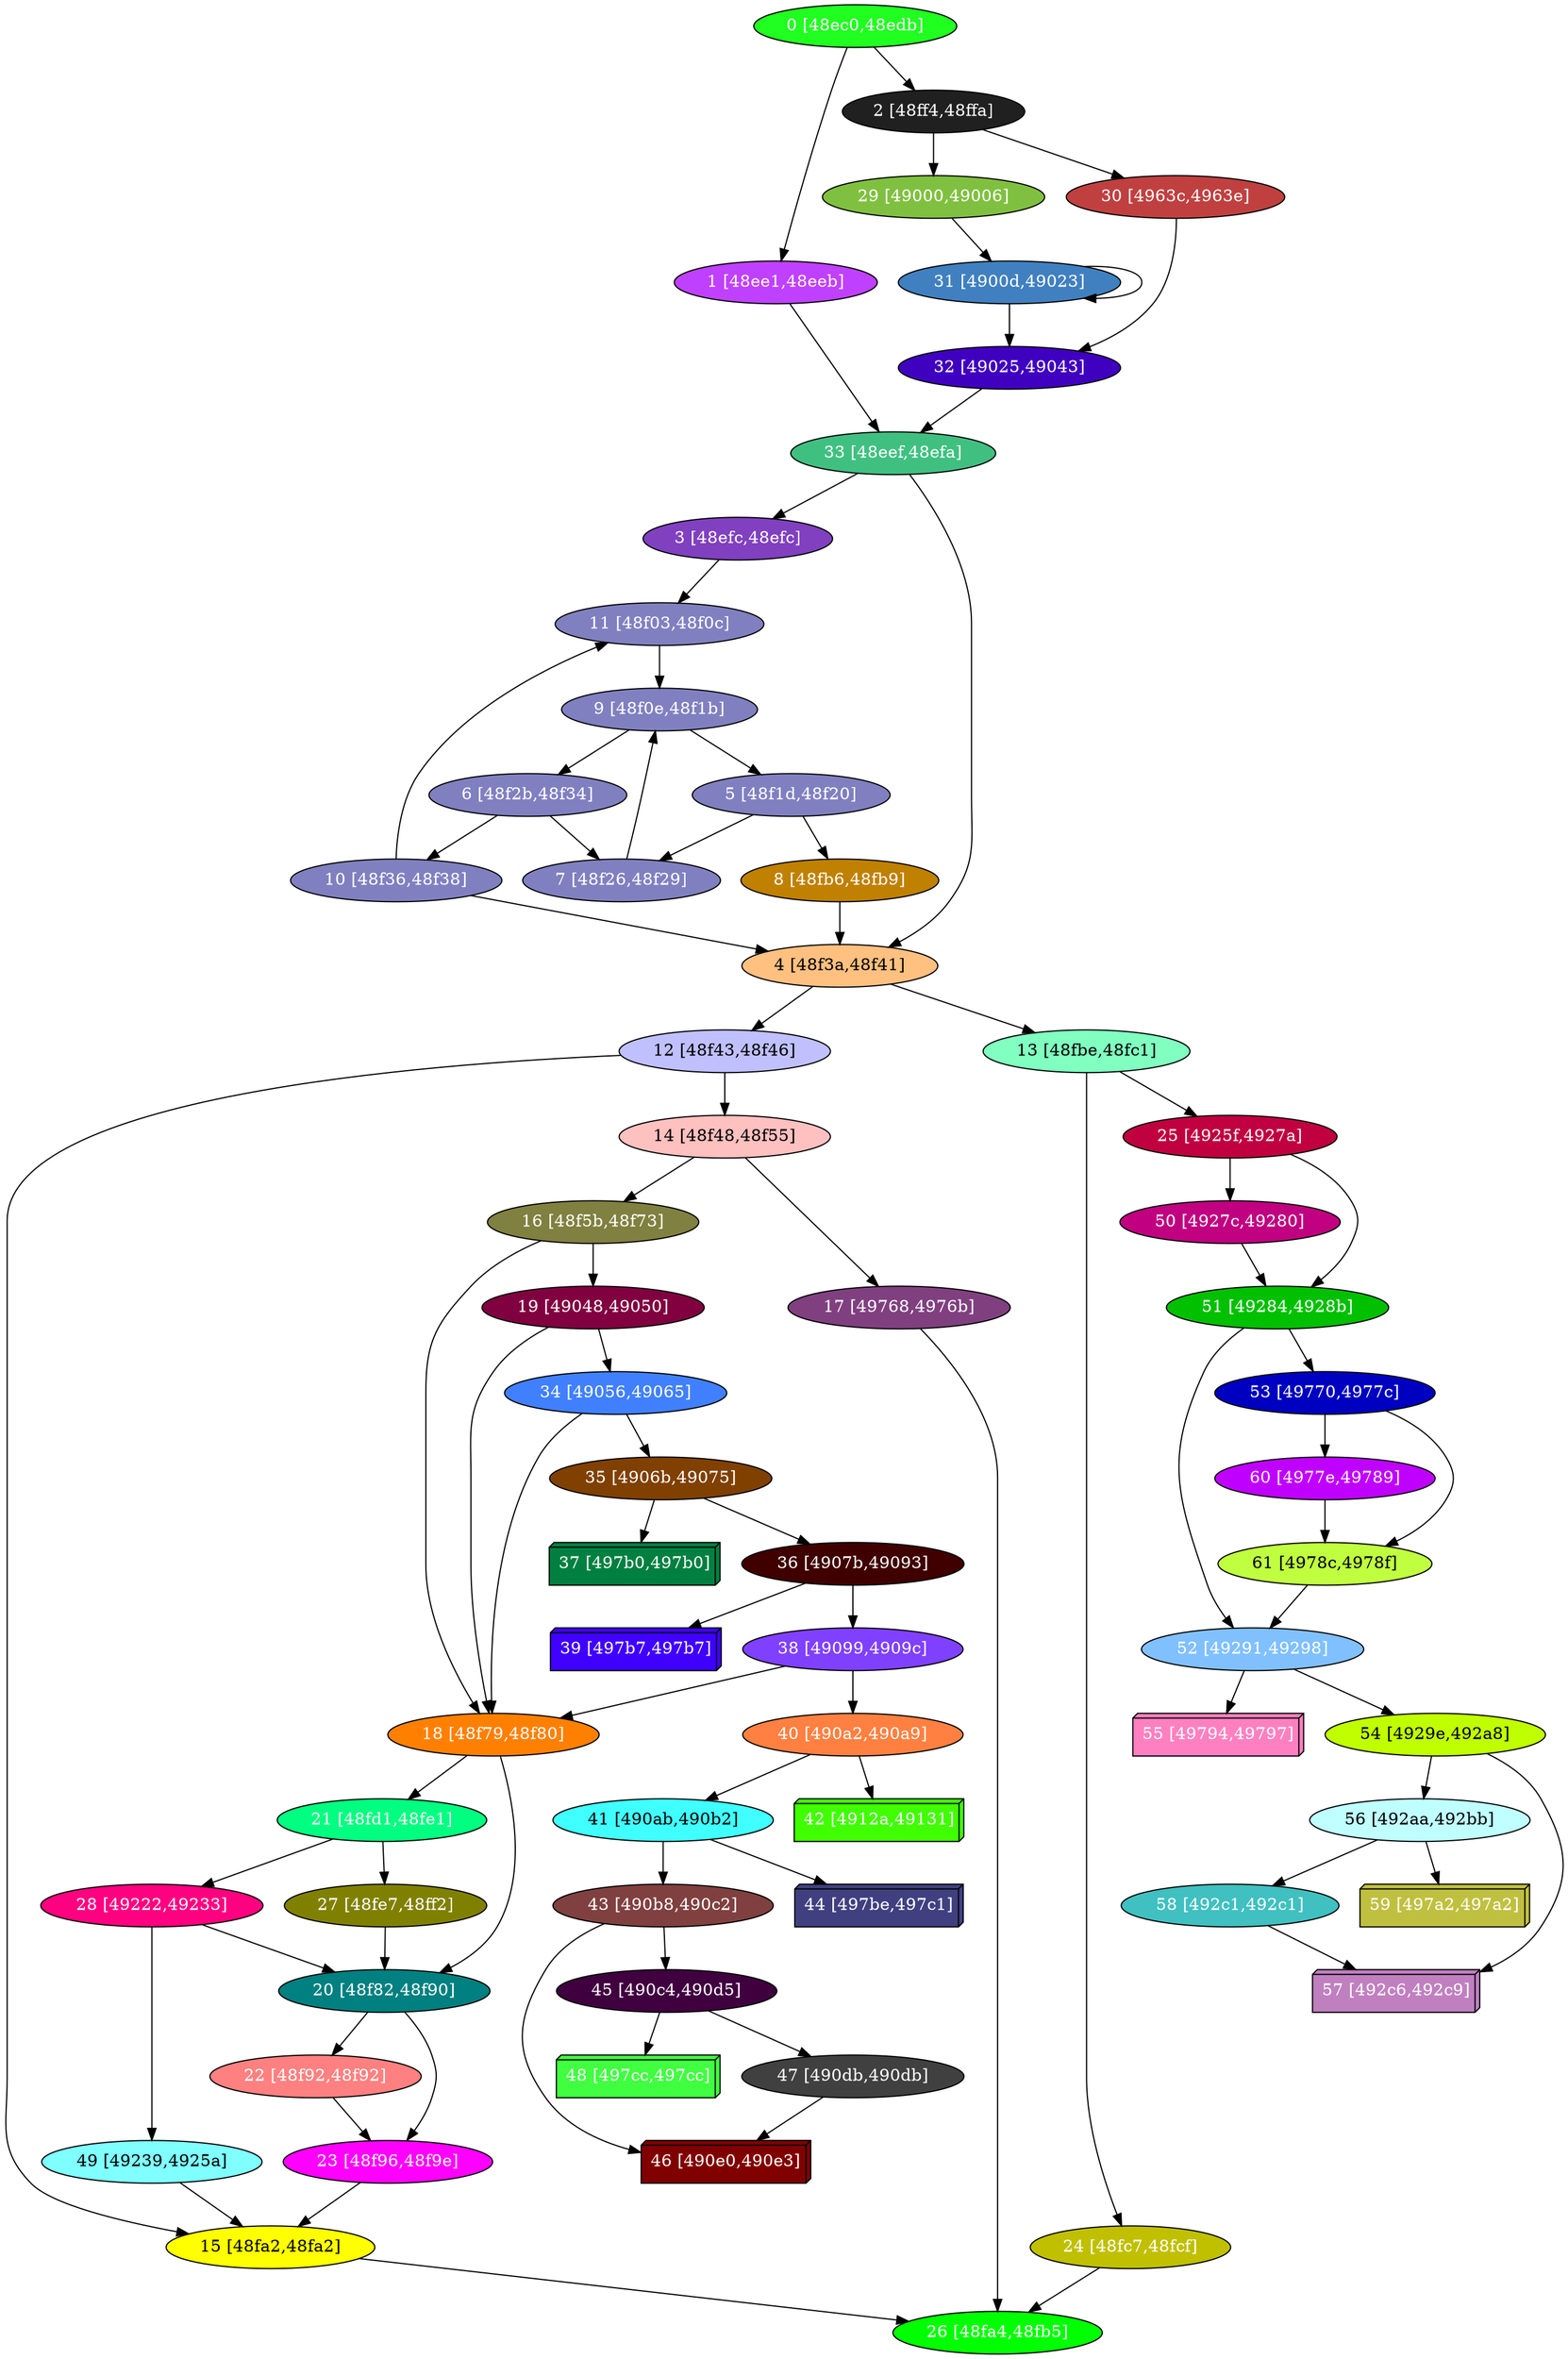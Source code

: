 diGraph libnss3{
	libnss3_0  [style=filled fillcolor="#20FF20" fontcolor="#ffffff" shape=oval label="0 [48ec0,48edb]"]
	libnss3_1  [style=filled fillcolor="#C040FF" fontcolor="#ffffff" shape=oval label="1 [48ee1,48eeb]"]
	libnss3_2  [style=filled fillcolor="#202020" fontcolor="#ffffff" shape=oval label="2 [48ff4,48ffa]"]
	libnss3_3  [style=filled fillcolor="#8040C0" fontcolor="#ffffff" shape=oval label="3 [48efc,48efc]"]
	libnss3_4  [style=filled fillcolor="#FFC080" fontcolor="#000000" shape=oval label="4 [48f3a,48f41]"]
	libnss3_5  [style=filled fillcolor="#8080C0" fontcolor="#ffffff" shape=oval label="5 [48f1d,48f20]"]
	libnss3_6  [style=filled fillcolor="#8080C0" fontcolor="#ffffff" shape=oval label="6 [48f2b,48f34]"]
	libnss3_7  [style=filled fillcolor="#8080C0" fontcolor="#ffffff" shape=oval label="7 [48f26,48f29]"]
	libnss3_8  [style=filled fillcolor="#C08000" fontcolor="#ffffff" shape=oval label="8 [48fb6,48fb9]"]
	libnss3_9  [style=filled fillcolor="#8080C0" fontcolor="#ffffff" shape=oval label="9 [48f0e,48f1b]"]
	libnss3_a  [style=filled fillcolor="#8080C0" fontcolor="#ffffff" shape=oval label="10 [48f36,48f38]"]
	libnss3_b  [style=filled fillcolor="#8080C0" fontcolor="#ffffff" shape=oval label="11 [48f03,48f0c]"]
	libnss3_c  [style=filled fillcolor="#C0C0FF" fontcolor="#000000" shape=oval label="12 [48f43,48f46]"]
	libnss3_d  [style=filled fillcolor="#80FFC0" fontcolor="#000000" shape=oval label="13 [48fbe,48fc1]"]
	libnss3_e  [style=filled fillcolor="#FFC0C0" fontcolor="#000000" shape=oval label="14 [48f48,48f55]"]
	libnss3_f  [style=filled fillcolor="#FFFF00" fontcolor="#000000" shape=oval label="15 [48fa2,48fa2]"]
	libnss3_10  [style=filled fillcolor="#808040" fontcolor="#ffffff" shape=oval label="16 [48f5b,48f73]"]
	libnss3_11  [style=filled fillcolor="#804080" fontcolor="#ffffff" shape=oval label="17 [49768,4976b]"]
	libnss3_12  [style=filled fillcolor="#FF8000" fontcolor="#ffffff" shape=oval label="18 [48f79,48f80]"]
	libnss3_13  [style=filled fillcolor="#800040" fontcolor="#ffffff" shape=oval label="19 [49048,49050]"]
	libnss3_14  [style=filled fillcolor="#008080" fontcolor="#ffffff" shape=oval label="20 [48f82,48f90]"]
	libnss3_15  [style=filled fillcolor="#00FF80" fontcolor="#ffffff" shape=oval label="21 [48fd1,48fe1]"]
	libnss3_16  [style=filled fillcolor="#FF8080" fontcolor="#ffffff" shape=oval label="22 [48f92,48f92]"]
	libnss3_17  [style=filled fillcolor="#FF00FF" fontcolor="#ffffff" shape=oval label="23 [48f96,48f9e]"]
	libnss3_18  [style=filled fillcolor="#C0C000" fontcolor="#ffffff" shape=oval label="24 [48fc7,48fcf]"]
	libnss3_19  [style=filled fillcolor="#C00040" fontcolor="#ffffff" shape=oval label="25 [4925f,4927a]"]
	libnss3_1a  [style=filled fillcolor="#00FF00" fontcolor="#ffffff" shape=oval label="26 [48fa4,48fb5]"]
	libnss3_1b  [style=filled fillcolor="#808000" fontcolor="#ffffff" shape=oval label="27 [48fe7,48ff2]"]
	libnss3_1c  [style=filled fillcolor="#FF0080" fontcolor="#ffffff" shape=oval label="28 [49222,49233]"]
	libnss3_1d  [style=filled fillcolor="#80C040" fontcolor="#ffffff" shape=oval label="29 [49000,49006]"]
	libnss3_1e  [style=filled fillcolor="#C04040" fontcolor="#ffffff" shape=oval label="30 [4963c,4963e]"]
	libnss3_1f  [style=filled fillcolor="#4080C0" fontcolor="#ffffff" shape=oval label="31 [4900d,49023]"]
	libnss3_20  [style=filled fillcolor="#4000C0" fontcolor="#ffffff" shape=oval label="32 [49025,49043]"]
	libnss3_21  [style=filled fillcolor="#40C080" fontcolor="#ffffff" shape=oval label="33 [48eef,48efa]"]
	libnss3_22  [style=filled fillcolor="#4080FF" fontcolor="#ffffff" shape=oval label="34 [49056,49065]"]
	libnss3_23  [style=filled fillcolor="#804000" fontcolor="#ffffff" shape=oval label="35 [4906b,49075]"]
	libnss3_24  [style=filled fillcolor="#400000" fontcolor="#ffffff" shape=oval label="36 [4907b,49093]"]
	libnss3_25  [style=filled fillcolor="#008040" fontcolor="#ffffff" shape=box3d label="37 [497b0,497b0]"]
	libnss3_26  [style=filled fillcolor="#8040FF" fontcolor="#ffffff" shape=oval label="38 [49099,4909c]"]
	libnss3_27  [style=filled fillcolor="#4000FF" fontcolor="#ffffff" shape=box3d label="39 [497b7,497b7]"]
	libnss3_28  [style=filled fillcolor="#FF8040" fontcolor="#ffffff" shape=oval label="40 [490a2,490a9]"]
	libnss3_29  [style=filled fillcolor="#40FFFF" fontcolor="#000000" shape=oval label="41 [490ab,490b2]"]
	libnss3_2a  [style=filled fillcolor="#40FF00" fontcolor="#ffffff" shape=box3d label="42 [4912a,49131]"]
	libnss3_2b  [style=filled fillcolor="#804040" fontcolor="#ffffff" shape=oval label="43 [490b8,490c2]"]
	libnss3_2c  [style=filled fillcolor="#404080" fontcolor="#ffffff" shape=box3d label="44 [497be,497c1]"]
	libnss3_2d  [style=filled fillcolor="#400040" fontcolor="#ffffff" shape=oval label="45 [490c4,490d5]"]
	libnss3_2e  [style=filled fillcolor="#800000" fontcolor="#ffffff" shape=box3d label="46 [490e0,490e3]"]
	libnss3_2f  [style=filled fillcolor="#404040" fontcolor="#ffffff" shape=oval label="47 [490db,490db]"]
	libnss3_30  [style=filled fillcolor="#40FF40" fontcolor="#ffffff" shape=box3d label="48 [497cc,497cc]"]
	libnss3_31  [style=filled fillcolor="#80FFFF" fontcolor="#000000" shape=oval label="49 [49239,4925a]"]
	libnss3_32  [style=filled fillcolor="#C00080" fontcolor="#ffffff" shape=oval label="50 [4927c,49280]"]
	libnss3_33  [style=filled fillcolor="#00C000" fontcolor="#ffffff" shape=oval label="51 [49284,4928b]"]
	libnss3_34  [style=filled fillcolor="#80C0FF" fontcolor="#ffffff" shape=oval label="52 [49291,49298]"]
	libnss3_35  [style=filled fillcolor="#0000C0" fontcolor="#ffffff" shape=oval label="53 [49770,4977c]"]
	libnss3_36  [style=filled fillcolor="#C0FF00" fontcolor="#000000" shape=oval label="54 [4929e,492a8]"]
	libnss3_37  [style=filled fillcolor="#FF80C0" fontcolor="#ffffff" shape=box3d label="55 [49794,49797]"]
	libnss3_38  [style=filled fillcolor="#C0FFFF" fontcolor="#000000" shape=oval label="56 [492aa,492bb]"]
	libnss3_39  [style=filled fillcolor="#C080C0" fontcolor="#ffffff" shape=box3d label="57 [492c6,492c9]"]
	libnss3_3a  [style=filled fillcolor="#40C0C0" fontcolor="#ffffff" shape=oval label="58 [492c1,492c1]"]
	libnss3_3b  [style=filled fillcolor="#C0C040" fontcolor="#ffffff" shape=box3d label="59 [497a2,497a2]"]
	libnss3_3c  [style=filled fillcolor="#C000FF" fontcolor="#ffffff" shape=oval label="60 [4977e,49789]"]
	libnss3_3d  [style=filled fillcolor="#C0FF40" fontcolor="#000000" shape=oval label="61 [4978c,4978f]"]

	libnss3_0 -> libnss3_1
	libnss3_0 -> libnss3_2
	libnss3_1 -> libnss3_21
	libnss3_2 -> libnss3_1d
	libnss3_2 -> libnss3_1e
	libnss3_3 -> libnss3_b
	libnss3_4 -> libnss3_c
	libnss3_4 -> libnss3_d
	libnss3_5 -> libnss3_7
	libnss3_5 -> libnss3_8
	libnss3_6 -> libnss3_7
	libnss3_6 -> libnss3_a
	libnss3_7 -> libnss3_9
	libnss3_8 -> libnss3_4
	libnss3_9 -> libnss3_5
	libnss3_9 -> libnss3_6
	libnss3_a -> libnss3_4
	libnss3_a -> libnss3_b
	libnss3_b -> libnss3_9
	libnss3_c -> libnss3_e
	libnss3_c -> libnss3_f
	libnss3_d -> libnss3_18
	libnss3_d -> libnss3_19
	libnss3_e -> libnss3_10
	libnss3_e -> libnss3_11
	libnss3_f -> libnss3_1a
	libnss3_10 -> libnss3_12
	libnss3_10 -> libnss3_13
	libnss3_11 -> libnss3_1a
	libnss3_12 -> libnss3_14
	libnss3_12 -> libnss3_15
	libnss3_13 -> libnss3_12
	libnss3_13 -> libnss3_22
	libnss3_14 -> libnss3_16
	libnss3_14 -> libnss3_17
	libnss3_15 -> libnss3_1b
	libnss3_15 -> libnss3_1c
	libnss3_16 -> libnss3_17
	libnss3_17 -> libnss3_f
	libnss3_18 -> libnss3_1a
	libnss3_19 -> libnss3_32
	libnss3_19 -> libnss3_33
	libnss3_1b -> libnss3_14
	libnss3_1c -> libnss3_14
	libnss3_1c -> libnss3_31
	libnss3_1d -> libnss3_1f
	libnss3_1e -> libnss3_20
	libnss3_1f -> libnss3_1f
	libnss3_1f -> libnss3_20
	libnss3_20 -> libnss3_21
	libnss3_21 -> libnss3_3
	libnss3_21 -> libnss3_4
	libnss3_22 -> libnss3_12
	libnss3_22 -> libnss3_23
	libnss3_23 -> libnss3_24
	libnss3_23 -> libnss3_25
	libnss3_24 -> libnss3_26
	libnss3_24 -> libnss3_27
	libnss3_26 -> libnss3_12
	libnss3_26 -> libnss3_28
	libnss3_28 -> libnss3_29
	libnss3_28 -> libnss3_2a
	libnss3_29 -> libnss3_2b
	libnss3_29 -> libnss3_2c
	libnss3_2b -> libnss3_2d
	libnss3_2b -> libnss3_2e
	libnss3_2d -> libnss3_2f
	libnss3_2d -> libnss3_30
	libnss3_2f -> libnss3_2e
	libnss3_31 -> libnss3_f
	libnss3_32 -> libnss3_33
	libnss3_33 -> libnss3_34
	libnss3_33 -> libnss3_35
	libnss3_34 -> libnss3_36
	libnss3_34 -> libnss3_37
	libnss3_35 -> libnss3_3c
	libnss3_35 -> libnss3_3d
	libnss3_36 -> libnss3_38
	libnss3_36 -> libnss3_39
	libnss3_38 -> libnss3_3a
	libnss3_38 -> libnss3_3b
	libnss3_3a -> libnss3_39
	libnss3_3c -> libnss3_3d
	libnss3_3d -> libnss3_34
}